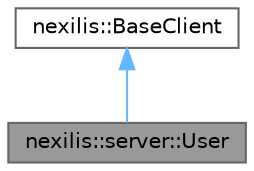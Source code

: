 digraph "nexilis::server::User"
{
 // LATEX_PDF_SIZE
  bgcolor="transparent";
  edge [fontname=Helvetica,fontsize=10,labelfontname=Helvetica,labelfontsize=10];
  node [fontname=Helvetica,fontsize=10,shape=box,height=0.2,width=0.4];
  Node1 [id="Node000001",label="nexilis::server::User",height=0.2,width=0.4,color="gray40", fillcolor="grey60", style="filled", fontcolor="black",tooltip="Internal client abstraction for server."];
  Node2 -> Node1 [id="edge1_Node000001_Node000002",dir="back",color="steelblue1",style="solid",tooltip=" "];
  Node2 [id="Node000002",label="nexilis::BaseClient",height=0.2,width=0.4,color="gray40", fillcolor="white", style="filled",URL="$dc/dcb/classnexilis_1_1BaseClient.html",tooltip="BaseClient offers common functionality between server- and clientside client objects."];
}
